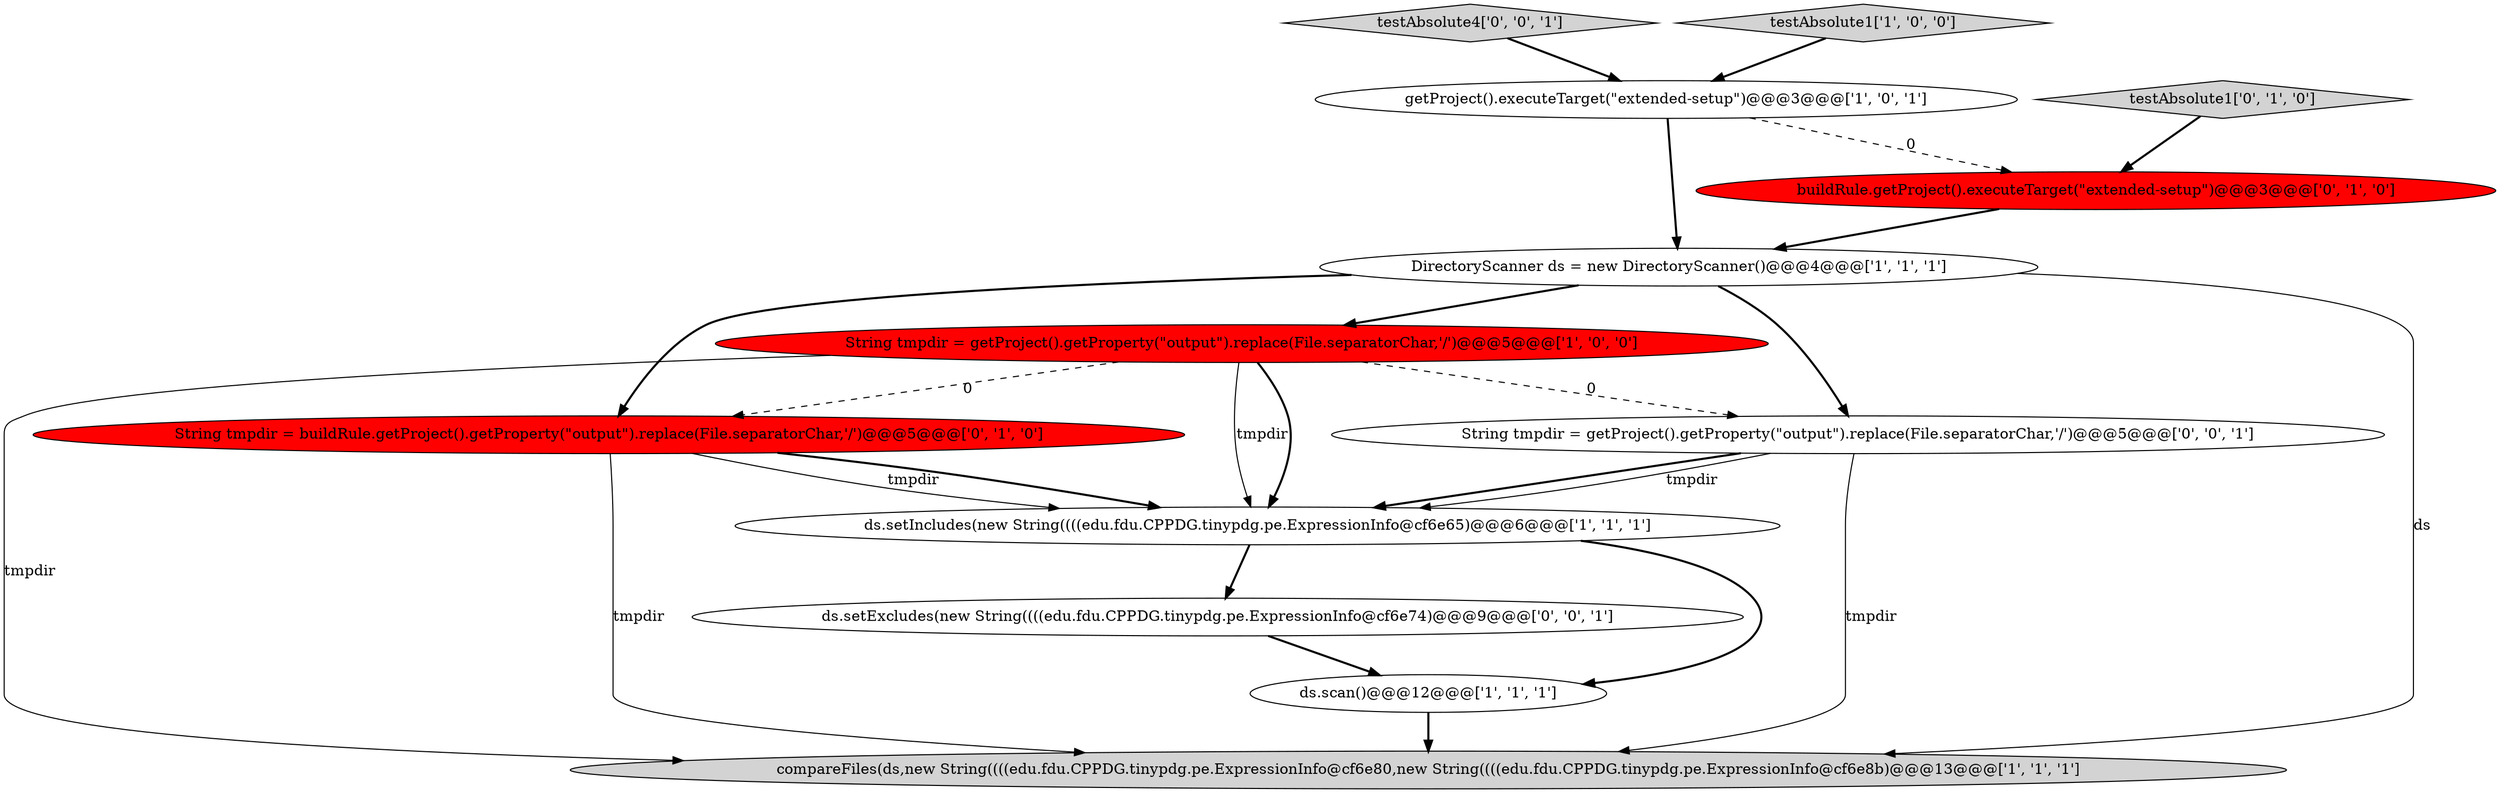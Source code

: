digraph {
9 [style = filled, label = "String tmpdir = buildRule.getProject().getProperty(\"output\").replace(File.separatorChar,'/')@@@5@@@['0', '1', '0']", fillcolor = red, shape = ellipse image = "AAA1AAABBB2BBB"];
6 [style = filled, label = "String tmpdir = getProject().getProperty(\"output\").replace(File.separatorChar,'/')@@@5@@@['1', '0', '0']", fillcolor = red, shape = ellipse image = "AAA1AAABBB1BBB"];
10 [style = filled, label = "String tmpdir = getProject().getProperty(\"output\").replace(File.separatorChar,'/')@@@5@@@['0', '0', '1']", fillcolor = white, shape = ellipse image = "AAA0AAABBB3BBB"];
1 [style = filled, label = "DirectoryScanner ds = new DirectoryScanner()@@@4@@@['1', '1', '1']", fillcolor = white, shape = ellipse image = "AAA0AAABBB1BBB"];
3 [style = filled, label = "ds.scan()@@@12@@@['1', '1', '1']", fillcolor = white, shape = ellipse image = "AAA0AAABBB1BBB"];
5 [style = filled, label = "ds.setIncludes(new String((((edu.fdu.CPPDG.tinypdg.pe.ExpressionInfo@cf6e65)@@@6@@@['1', '1', '1']", fillcolor = white, shape = ellipse image = "AAA0AAABBB1BBB"];
12 [style = filled, label = "ds.setExcludes(new String((((edu.fdu.CPPDG.tinypdg.pe.ExpressionInfo@cf6e74)@@@9@@@['0', '0', '1']", fillcolor = white, shape = ellipse image = "AAA0AAABBB3BBB"];
11 [style = filled, label = "testAbsolute4['0', '0', '1']", fillcolor = lightgray, shape = diamond image = "AAA0AAABBB3BBB"];
0 [style = filled, label = "getProject().executeTarget(\"extended-setup\")@@@3@@@['1', '0', '1']", fillcolor = white, shape = ellipse image = "AAA0AAABBB1BBB"];
2 [style = filled, label = "testAbsolute1['1', '0', '0']", fillcolor = lightgray, shape = diamond image = "AAA0AAABBB1BBB"];
7 [style = filled, label = "testAbsolute1['0', '1', '0']", fillcolor = lightgray, shape = diamond image = "AAA0AAABBB2BBB"];
8 [style = filled, label = "buildRule.getProject().executeTarget(\"extended-setup\")@@@3@@@['0', '1', '0']", fillcolor = red, shape = ellipse image = "AAA1AAABBB2BBB"];
4 [style = filled, label = "compareFiles(ds,new String((((edu.fdu.CPPDG.tinypdg.pe.ExpressionInfo@cf6e80,new String((((edu.fdu.CPPDG.tinypdg.pe.ExpressionInfo@cf6e8b)@@@13@@@['1', '1', '1']", fillcolor = lightgray, shape = ellipse image = "AAA0AAABBB1BBB"];
5->3 [style = bold, label=""];
9->4 [style = solid, label="tmpdir"];
6->5 [style = solid, label="tmpdir"];
6->9 [style = dashed, label="0"];
7->8 [style = bold, label=""];
3->4 [style = bold, label=""];
1->9 [style = bold, label=""];
6->10 [style = dashed, label="0"];
8->1 [style = bold, label=""];
6->5 [style = bold, label=""];
2->0 [style = bold, label=""];
1->6 [style = bold, label=""];
11->0 [style = bold, label=""];
9->5 [style = solid, label="tmpdir"];
10->5 [style = bold, label=""];
6->4 [style = solid, label="tmpdir"];
5->12 [style = bold, label=""];
0->1 [style = bold, label=""];
9->5 [style = bold, label=""];
0->8 [style = dashed, label="0"];
10->4 [style = solid, label="tmpdir"];
12->3 [style = bold, label=""];
1->10 [style = bold, label=""];
10->5 [style = solid, label="tmpdir"];
1->4 [style = solid, label="ds"];
}
